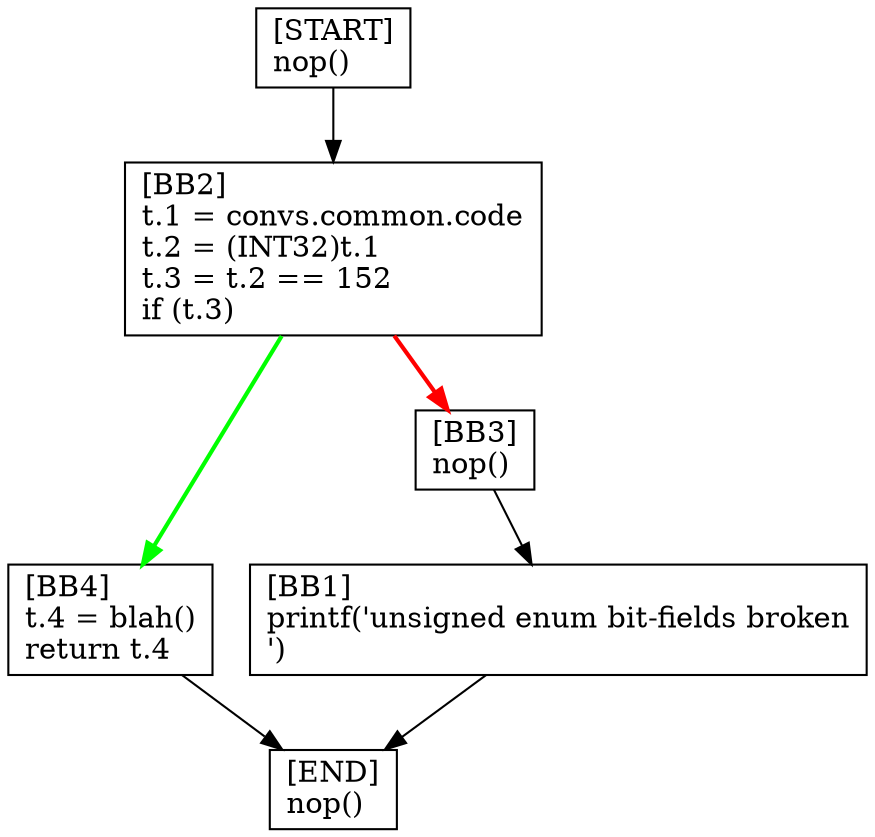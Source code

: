 digraph {
  node [shape=box]
  BB4 [label="[BB4]\lt.4 = blah()\lreturn t.4\l"];
  BB3 [label="[BB3]\lnop()\l"];
  BB2 [label="[BB2]\lt.1 = convs.common.code\lt.2 = (INT32)t.1\lt.3 = t.2 == 152\lif (t.3)\l"];
  END [label="[END]\lnop()\l"];
  START [label="[START]\lnop()\l"];
  BB1 [label="[BB1]\lprintf('unsigned enum bit-fields broken\n')\l"];
  BB4 -> END;
  BB1 -> END;
  BB2 -> BB4 [color=green, penwidth=2];
  BB3 -> BB1;
  START -> BB2;
  BB2 -> BB3 [color=red, penwidth=2];
}
